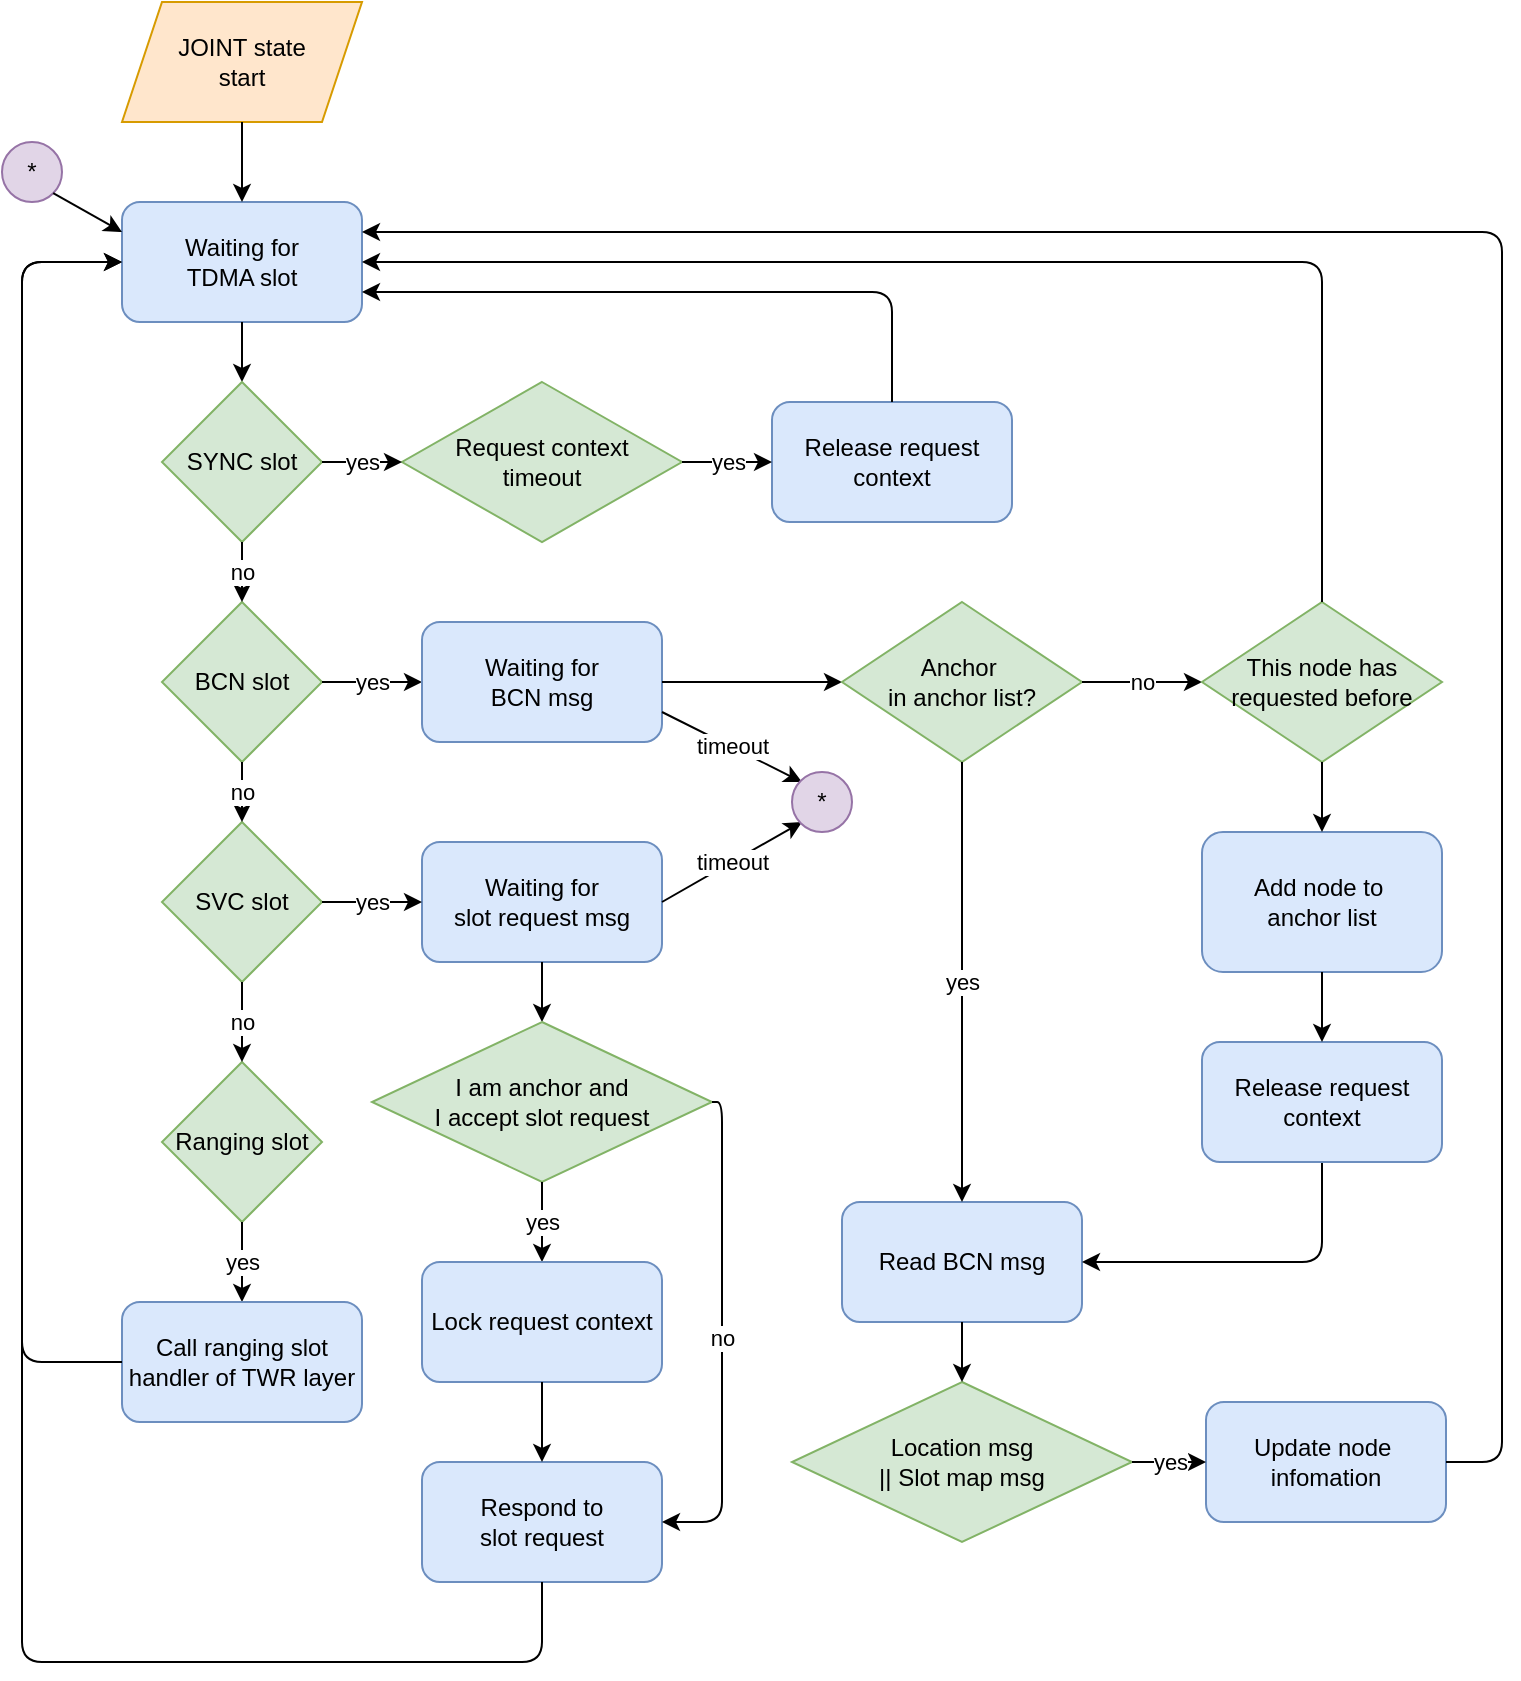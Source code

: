 <mxfile version="13.9.9" type="device"><diagram id="BiKHHpTQRsDdENGmNWwI" name="Page-1"><mxGraphModel dx="1594" dy="1002" grid="1" gridSize="10" guides="1" tooltips="1" connect="1" arrows="1" fold="1" page="1" pageScale="1" pageWidth="850" pageHeight="1100" math="0" shadow="0"><root><mxCell id="0"/><mxCell id="1" parent="0"/><mxCell id="9ycXTJrdgcdwcRAIOsYs-1" value="BCN slot" style="rhombus;whiteSpace=wrap;html=1;fillColor=#d5e8d4;strokeColor=#82b366;" vertex="1" parent="1"><mxGeometry x="120" y="340" width="80" height="80" as="geometry"/></mxCell><mxCell id="9ycXTJrdgcdwcRAIOsYs-2" value="Waiting for&lt;br&gt;TDMA slot" style="rounded=1;whiteSpace=wrap;html=1;fillColor=#dae8fc;strokeColor=#6c8ebf;" vertex="1" parent="1"><mxGeometry x="100" y="140" width="120" height="60" as="geometry"/></mxCell><mxCell id="9ycXTJrdgcdwcRAIOsYs-3" value="SVC slot" style="rhombus;whiteSpace=wrap;html=1;fillColor=#d5e8d4;strokeColor=#82b366;" vertex="1" parent="1"><mxGeometry x="120" y="450" width="80" height="80" as="geometry"/></mxCell><mxCell id="9ycXTJrdgcdwcRAIOsYs-4" value="Ranging slot" style="rhombus;whiteSpace=wrap;html=1;fillColor=#d5e8d4;strokeColor=#82b366;" vertex="1" parent="1"><mxGeometry x="120" y="570" width="80" height="80" as="geometry"/></mxCell><mxCell id="9ycXTJrdgcdwcRAIOsYs-5" value="" style="endArrow=classic;html=1;exitX=0.5;exitY=1;exitDx=0;exitDy=0;entryX=0.5;entryY=0;entryDx=0;entryDy=0;" edge="1" parent="1" source="9ycXTJrdgcdwcRAIOsYs-2" target="9ycXTJrdgcdwcRAIOsYs-55"><mxGeometry width="50" height="50" relative="1" as="geometry"><mxPoint x="240" y="410" as="sourcePoint"/><mxPoint x="290" y="360" as="targetPoint"/></mxGeometry></mxCell><mxCell id="9ycXTJrdgcdwcRAIOsYs-6" value="no" style="endArrow=classic;html=1;exitX=0.5;exitY=1;exitDx=0;exitDy=0;" edge="1" parent="1" source="9ycXTJrdgcdwcRAIOsYs-1" target="9ycXTJrdgcdwcRAIOsYs-3"><mxGeometry width="50" height="50" relative="1" as="geometry"><mxPoint x="240" y="500" as="sourcePoint"/><mxPoint x="290" y="450" as="targetPoint"/></mxGeometry></mxCell><mxCell id="9ycXTJrdgcdwcRAIOsYs-7" value="no" style="endArrow=classic;html=1;exitX=0.5;exitY=1;exitDx=0;exitDy=0;entryX=0.5;entryY=0;entryDx=0;entryDy=0;" edge="1" parent="1" source="9ycXTJrdgcdwcRAIOsYs-3" target="9ycXTJrdgcdwcRAIOsYs-4"><mxGeometry width="50" height="50" relative="1" as="geometry"><mxPoint x="170" y="420" as="sourcePoint"/><mxPoint x="170" y="460" as="targetPoint"/></mxGeometry></mxCell><mxCell id="9ycXTJrdgcdwcRAIOsYs-8" value="yes" style="endArrow=classic;html=1;exitX=0.5;exitY=1;exitDx=0;exitDy=0;entryX=0.5;entryY=0;entryDx=0;entryDy=0;" edge="1" parent="1" source="9ycXTJrdgcdwcRAIOsYs-4" target="9ycXTJrdgcdwcRAIOsYs-39"><mxGeometry width="50" height="50" relative="1" as="geometry"><mxPoint x="130" y="500" as="sourcePoint"/><mxPoint x="100.0" y="260" as="targetPoint"/><Array as="points"><mxPoint x="160" y="660"/><mxPoint x="160" y="670"/></Array></mxGeometry></mxCell><mxCell id="9ycXTJrdgcdwcRAIOsYs-9" value="yes" style="endArrow=classic;html=1;exitX=1;exitY=0.5;exitDx=0;exitDy=0;entryX=0;entryY=0.5;entryDx=0;entryDy=0;" edge="1" parent="1" source="9ycXTJrdgcdwcRAIOsYs-1" target="9ycXTJrdgcdwcRAIOsYs-10"><mxGeometry width="50" height="50" relative="1" as="geometry"><mxPoint x="350" y="440" as="sourcePoint"/><mxPoint x="290" y="370" as="targetPoint"/></mxGeometry></mxCell><mxCell id="9ycXTJrdgcdwcRAIOsYs-10" value="Waiting for&lt;br&gt;BCN msg" style="rounded=1;whiteSpace=wrap;html=1;fillColor=#dae8fc;strokeColor=#6c8ebf;" vertex="1" parent="1"><mxGeometry x="250" y="350" width="120" height="60" as="geometry"/></mxCell><mxCell id="9ycXTJrdgcdwcRAIOsYs-12" value="" style="endArrow=classic;html=1;exitX=1;exitY=0.5;exitDx=0;exitDy=0;entryX=0;entryY=0.5;entryDx=0;entryDy=0;" edge="1" parent="1" source="9ycXTJrdgcdwcRAIOsYs-10" target="9ycXTJrdgcdwcRAIOsYs-13"><mxGeometry width="50" height="50" relative="1" as="geometry"><mxPoint x="400" y="370" as="sourcePoint"/><mxPoint x="520" y="370" as="targetPoint"/></mxGeometry></mxCell><mxCell id="9ycXTJrdgcdwcRAIOsYs-13" value="Anchor&amp;nbsp;&lt;br&gt;in anchor list?" style="rhombus;whiteSpace=wrap;html=1;fillColor=#d5e8d4;strokeColor=#82b366;" vertex="1" parent="1"><mxGeometry x="460" y="340" width="120" height="80" as="geometry"/></mxCell><mxCell id="9ycXTJrdgcdwcRAIOsYs-14" value="no" style="endArrow=classic;html=1;exitX=1;exitY=0.5;exitDx=0;exitDy=0;entryX=0;entryY=0.5;entryDx=0;entryDy=0;" edge="1" parent="1" source="9ycXTJrdgcdwcRAIOsYs-13" target="9ycXTJrdgcdwcRAIOsYs-49"><mxGeometry width="50" height="50" relative="1" as="geometry"><mxPoint x="570" y="430" as="sourcePoint"/><mxPoint x="640" y="370" as="targetPoint"/></mxGeometry></mxCell><mxCell id="9ycXTJrdgcdwcRAIOsYs-15" value="Read BCN msg" style="rounded=1;whiteSpace=wrap;html=1;fillColor=#dae8fc;strokeColor=#6c8ebf;" vertex="1" parent="1"><mxGeometry x="460" y="640" width="120" height="60" as="geometry"/></mxCell><mxCell id="9ycXTJrdgcdwcRAIOsYs-16" value="yes" style="endArrow=classic;html=1;exitX=0.5;exitY=1;exitDx=0;exitDy=0;entryX=0.5;entryY=0;entryDx=0;entryDy=0;" edge="1" parent="1" source="9ycXTJrdgcdwcRAIOsYs-13" target="9ycXTJrdgcdwcRAIOsYs-15"><mxGeometry width="50" height="50" relative="1" as="geometry"><mxPoint x="630" y="540" as="sourcePoint"/><mxPoint x="680" y="490" as="targetPoint"/><Array as="points"/></mxGeometry></mxCell><mxCell id="9ycXTJrdgcdwcRAIOsYs-17" value="" style="endArrow=classic;html=1;exitX=0.5;exitY=1;exitDx=0;exitDy=0;entryX=1;entryY=0.5;entryDx=0;entryDy=0;" edge="1" parent="1" source="9ycXTJrdgcdwcRAIOsYs-53" target="9ycXTJrdgcdwcRAIOsYs-15"><mxGeometry width="50" height="50" relative="1" as="geometry"><mxPoint x="680" y="400" as="sourcePoint"/><mxPoint x="680" y="490" as="targetPoint"/><Array as="points"><mxPoint x="700" y="670"/></Array></mxGeometry></mxCell><mxCell id="9ycXTJrdgcdwcRAIOsYs-18" value="Location&amp;nbsp;msg&lt;br&gt;|| Slot map msg" style="rhombus;whiteSpace=wrap;html=1;fillColor=#d5e8d4;strokeColor=#82b366;" vertex="1" parent="1"><mxGeometry x="435" y="730" width="170" height="80" as="geometry"/></mxCell><mxCell id="9ycXTJrdgcdwcRAIOsYs-19" value="" style="endArrow=classic;html=1;exitX=0.5;exitY=1;exitDx=0;exitDy=0;entryX=0.5;entryY=0;entryDx=0;entryDy=0;" edge="1" parent="1" source="9ycXTJrdgcdwcRAIOsYs-15" target="9ycXTJrdgcdwcRAIOsYs-18"><mxGeometry width="50" height="50" relative="1" as="geometry"><mxPoint x="730" y="780" as="sourcePoint"/><mxPoint x="780" y="730" as="targetPoint"/></mxGeometry></mxCell><mxCell id="9ycXTJrdgcdwcRAIOsYs-20" value="Update node&amp;nbsp;&lt;br&gt;infomation" style="rounded=1;whiteSpace=wrap;html=1;fillColor=#dae8fc;strokeColor=#6c8ebf;" vertex="1" parent="1"><mxGeometry x="642" y="740" width="120" height="60" as="geometry"/></mxCell><mxCell id="9ycXTJrdgcdwcRAIOsYs-21" value="yes" style="endArrow=classic;html=1;entryX=0;entryY=0.5;entryDx=0;entryDy=0;exitX=1;exitY=0.5;exitDx=0;exitDy=0;" edge="1" parent="1" source="9ycXTJrdgcdwcRAIOsYs-18" target="9ycXTJrdgcdwcRAIOsYs-20"><mxGeometry width="50" height="50" relative="1" as="geometry"><mxPoint x="557" y="800" as="sourcePoint"/><mxPoint x="757" y="730" as="targetPoint"/></mxGeometry></mxCell><mxCell id="9ycXTJrdgcdwcRAIOsYs-31" value="" style="endArrow=classic;html=1;exitX=1;exitY=0.5;exitDx=0;exitDy=0;entryX=1;entryY=0.25;entryDx=0;entryDy=0;" edge="1" parent="1" source="9ycXTJrdgcdwcRAIOsYs-20" target="9ycXTJrdgcdwcRAIOsYs-2"><mxGeometry width="50" height="50" relative="1" as="geometry"><mxPoint x="600" y="410" as="sourcePoint"/><mxPoint x="650" y="360" as="targetPoint"/><Array as="points"><mxPoint x="790" y="770"/><mxPoint x="790" y="155"/></Array></mxGeometry></mxCell><mxCell id="9ycXTJrdgcdwcRAIOsYs-32" value="&lt;span&gt;Add node to&amp;nbsp;&lt;/span&gt;&lt;br&gt;&lt;span&gt;anchor list&lt;/span&gt;" style="rounded=1;whiteSpace=wrap;html=1;fillColor=#dae8fc;strokeColor=#6c8ebf;" vertex="1" parent="1"><mxGeometry x="640" y="455" width="120" height="70" as="geometry"/></mxCell><mxCell id="9ycXTJrdgcdwcRAIOsYs-33" value="Waiting for&lt;br&gt;slot request msg" style="rounded=1;whiteSpace=wrap;html=1;fillColor=#dae8fc;strokeColor=#6c8ebf;" vertex="1" parent="1"><mxGeometry x="250" y="460" width="120" height="60" as="geometry"/></mxCell><mxCell id="9ycXTJrdgcdwcRAIOsYs-34" value="yes" style="endArrow=classic;html=1;exitX=1;exitY=0.5;exitDx=0;exitDy=0;entryX=0;entryY=0.5;entryDx=0;entryDy=0;" edge="1" parent="1" source="9ycXTJrdgcdwcRAIOsYs-3" target="9ycXTJrdgcdwcRAIOsYs-33"><mxGeometry width="50" height="50" relative="1" as="geometry"><mxPoint x="390" y="570" as="sourcePoint"/><mxPoint x="440" y="520" as="targetPoint"/></mxGeometry></mxCell><mxCell id="9ycXTJrdgcdwcRAIOsYs-36" value="JOINT state&lt;br&gt;start" style="shape=parallelogram;perimeter=parallelogramPerimeter;whiteSpace=wrap;html=1;fixedSize=1;fillColor=#ffe6cc;strokeColor=#d79b00;" vertex="1" parent="1"><mxGeometry x="100" y="40" width="120" height="60" as="geometry"/></mxCell><mxCell id="9ycXTJrdgcdwcRAIOsYs-37" value="" style="endArrow=classic;html=1;exitX=0.5;exitY=1;exitDx=0;exitDy=0;entryX=0.5;entryY=0;entryDx=0;entryDy=0;" edge="1" parent="1" source="9ycXTJrdgcdwcRAIOsYs-36" target="9ycXTJrdgcdwcRAIOsYs-2"><mxGeometry width="50" height="50" relative="1" as="geometry"><mxPoint x="205" y="230" as="sourcePoint"/><mxPoint x="255" y="180" as="targetPoint"/></mxGeometry></mxCell><mxCell id="9ycXTJrdgcdwcRAIOsYs-39" value="Call ranging slot handler of TWR layer" style="rounded=1;whiteSpace=wrap;html=1;fillColor=#dae8fc;strokeColor=#6c8ebf;" vertex="1" parent="1"><mxGeometry x="100.0" y="690" width="120" height="60" as="geometry"/></mxCell><mxCell id="9ycXTJrdgcdwcRAIOsYs-40" value="" style="endArrow=classic;html=1;exitX=0;exitY=0.5;exitDx=0;exitDy=0;entryX=0;entryY=0.5;entryDx=0;entryDy=0;" edge="1" parent="1" source="9ycXTJrdgcdwcRAIOsYs-39" target="9ycXTJrdgcdwcRAIOsYs-2"><mxGeometry width="50" height="50" relative="1" as="geometry"><mxPoint x="170" y="520" as="sourcePoint"/><mxPoint x="220" y="470" as="targetPoint"/><Array as="points"><mxPoint x="50" y="720"/><mxPoint x="50" y="170"/></Array></mxGeometry></mxCell><mxCell id="9ycXTJrdgcdwcRAIOsYs-41" value="Respond to&lt;br&gt;slot request" style="rounded=1;whiteSpace=wrap;html=1;fillColor=#dae8fc;strokeColor=#6c8ebf;" vertex="1" parent="1"><mxGeometry x="250" y="770" width="120" height="60" as="geometry"/></mxCell><mxCell id="9ycXTJrdgcdwcRAIOsYs-42" value="" style="endArrow=classic;html=1;exitX=0.5;exitY=1;exitDx=0;exitDy=0;entryX=0.5;entryY=0;entryDx=0;entryDy=0;" edge="1" parent="1" source="9ycXTJrdgcdwcRAIOsYs-33" target="9ycXTJrdgcdwcRAIOsYs-44"><mxGeometry width="50" height="50" relative="1" as="geometry"><mxPoint x="250" y="530" as="sourcePoint"/><mxPoint x="300" y="570" as="targetPoint"/></mxGeometry></mxCell><mxCell id="9ycXTJrdgcdwcRAIOsYs-43" value="" style="endArrow=classic;html=1;exitX=0.5;exitY=1;exitDx=0;exitDy=0;entryX=0;entryY=0.5;entryDx=0;entryDy=0;" edge="1" parent="1" source="9ycXTJrdgcdwcRAIOsYs-41" target="9ycXTJrdgcdwcRAIOsYs-2"><mxGeometry width="50" height="50" relative="1" as="geometry"><mxPoint x="250" y="440" as="sourcePoint"/><mxPoint x="300" y="390" as="targetPoint"/><Array as="points"><mxPoint x="310" y="870"/><mxPoint x="50" y="870"/><mxPoint x="50" y="170"/></Array></mxGeometry></mxCell><mxCell id="9ycXTJrdgcdwcRAIOsYs-44" value="I am anchor and&lt;br&gt;I accept slot request" style="rhombus;whiteSpace=wrap;html=1;fillColor=#d5e8d4;strokeColor=#82b366;" vertex="1" parent="1"><mxGeometry x="225" y="550" width="170" height="80" as="geometry"/></mxCell><mxCell id="9ycXTJrdgcdwcRAIOsYs-45" value="yes" style="endArrow=classic;html=1;exitX=0.5;exitY=1;exitDx=0;exitDy=0;" edge="1" parent="1" source="9ycXTJrdgcdwcRAIOsYs-44" target="9ycXTJrdgcdwcRAIOsYs-46"><mxGeometry width="50" height="50" relative="1" as="geometry"><mxPoint x="300" y="700" as="sourcePoint"/><mxPoint x="350" y="650" as="targetPoint"/></mxGeometry></mxCell><mxCell id="9ycXTJrdgcdwcRAIOsYs-46" value="Lock request context" style="rounded=1;whiteSpace=wrap;html=1;fillColor=#dae8fc;strokeColor=#6c8ebf;" vertex="1" parent="1"><mxGeometry x="250" y="670" width="120" height="60" as="geometry"/></mxCell><mxCell id="9ycXTJrdgcdwcRAIOsYs-47" value="" style="endArrow=classic;html=1;exitX=0.5;exitY=1;exitDx=0;exitDy=0;" edge="1" parent="1" source="9ycXTJrdgcdwcRAIOsYs-46" target="9ycXTJrdgcdwcRAIOsYs-41"><mxGeometry width="50" height="50" relative="1" as="geometry"><mxPoint x="270" y="840" as="sourcePoint"/><mxPoint x="320" y="790" as="targetPoint"/></mxGeometry></mxCell><mxCell id="9ycXTJrdgcdwcRAIOsYs-48" value="no" style="endArrow=classic;html=1;exitX=1;exitY=0.5;exitDx=0;exitDy=0;entryX=1;entryY=0.5;entryDx=0;entryDy=0;" edge="1" parent="1" source="9ycXTJrdgcdwcRAIOsYs-44" target="9ycXTJrdgcdwcRAIOsYs-41"><mxGeometry width="50" height="50" relative="1" as="geometry"><mxPoint x="200" y="730" as="sourcePoint"/><mxPoint x="250" y="680" as="targetPoint"/><Array as="points"><mxPoint x="400" y="590"/><mxPoint x="400" y="800"/></Array></mxGeometry></mxCell><mxCell id="9ycXTJrdgcdwcRAIOsYs-49" value="This node has&lt;br&gt;requested before" style="rhombus;whiteSpace=wrap;html=1;fillColor=#d5e8d4;strokeColor=#82b366;" vertex="1" parent="1"><mxGeometry x="640" y="340" width="120" height="80" as="geometry"/></mxCell><mxCell id="9ycXTJrdgcdwcRAIOsYs-51" value="" style="endArrow=classic;html=1;exitX=0.5;exitY=1;exitDx=0;exitDy=0;entryX=0.5;entryY=0;entryDx=0;entryDy=0;" edge="1" parent="1" source="9ycXTJrdgcdwcRAIOsYs-49" target="9ycXTJrdgcdwcRAIOsYs-32"><mxGeometry width="50" height="50" relative="1" as="geometry"><mxPoint x="330" y="510" as="sourcePoint"/><mxPoint x="380" y="460" as="targetPoint"/></mxGeometry></mxCell><mxCell id="9ycXTJrdgcdwcRAIOsYs-52" value="" style="endArrow=classic;html=1;exitX=0.5;exitY=0;exitDx=0;exitDy=0;" edge="1" parent="1" source="9ycXTJrdgcdwcRAIOsYs-49"><mxGeometry width="50" height="50" relative="1" as="geometry"><mxPoint x="440" y="410" as="sourcePoint"/><mxPoint x="220" y="170" as="targetPoint"/><Array as="points"><mxPoint x="700" y="170"/></Array></mxGeometry></mxCell><mxCell id="9ycXTJrdgcdwcRAIOsYs-53" value="Release request context" style="rounded=1;whiteSpace=wrap;html=1;fillColor=#dae8fc;strokeColor=#6c8ebf;" vertex="1" parent="1"><mxGeometry x="640" y="560" width="120" height="60" as="geometry"/></mxCell><mxCell id="9ycXTJrdgcdwcRAIOsYs-54" value="" style="endArrow=classic;html=1;exitX=0.5;exitY=1;exitDx=0;exitDy=0;" edge="1" parent="1" source="9ycXTJrdgcdwcRAIOsYs-32" target="9ycXTJrdgcdwcRAIOsYs-53"><mxGeometry width="50" height="50" relative="1" as="geometry"><mxPoint x="430" y="500" as="sourcePoint"/><mxPoint x="480" y="450" as="targetPoint"/></mxGeometry></mxCell><mxCell id="9ycXTJrdgcdwcRAIOsYs-55" value="SYNC slot" style="rhombus;whiteSpace=wrap;html=1;fillColor=#d5e8d4;strokeColor=#82b366;" vertex="1" parent="1"><mxGeometry x="120" y="230" width="80" height="80" as="geometry"/></mxCell><mxCell id="9ycXTJrdgcdwcRAIOsYs-56" value="no" style="endArrow=classic;html=1;exitX=0.5;exitY=1;exitDx=0;exitDy=0;" edge="1" parent="1" source="9ycXTJrdgcdwcRAIOsYs-55" target="9ycXTJrdgcdwcRAIOsYs-1"><mxGeometry width="50" height="50" relative="1" as="geometry"><mxPoint x="270" y="450" as="sourcePoint"/><mxPoint x="320" y="400" as="targetPoint"/></mxGeometry></mxCell><mxCell id="9ycXTJrdgcdwcRAIOsYs-57" value="Request context &lt;br&gt;timeout" style="rhombus;whiteSpace=wrap;html=1;fillColor=#d5e8d4;strokeColor=#82b366;" vertex="1" parent="1"><mxGeometry x="240" y="230" width="140" height="80" as="geometry"/></mxCell><mxCell id="9ycXTJrdgcdwcRAIOsYs-58" value="yes" style="endArrow=classic;html=1;exitX=1;exitY=0.5;exitDx=0;exitDy=0;entryX=0;entryY=0.5;entryDx=0;entryDy=0;" edge="1" parent="1" source="9ycXTJrdgcdwcRAIOsYs-55" target="9ycXTJrdgcdwcRAIOsYs-57"><mxGeometry width="50" height="50" relative="1" as="geometry"><mxPoint x="260" y="340" as="sourcePoint"/><mxPoint x="310" y="290" as="targetPoint"/></mxGeometry></mxCell><mxCell id="9ycXTJrdgcdwcRAIOsYs-59" value="Release request context" style="rounded=1;whiteSpace=wrap;html=1;fillColor=#dae8fc;strokeColor=#6c8ebf;" vertex="1" parent="1"><mxGeometry x="425" y="240" width="120" height="60" as="geometry"/></mxCell><mxCell id="9ycXTJrdgcdwcRAIOsYs-60" value="yes" style="endArrow=classic;html=1;exitX=1;exitY=0.5;exitDx=0;exitDy=0;entryX=0;entryY=0.5;entryDx=0;entryDy=0;" edge="1" parent="1" source="9ycXTJrdgcdwcRAIOsYs-57" target="9ycXTJrdgcdwcRAIOsYs-59"><mxGeometry width="50" height="50" relative="1" as="geometry"><mxPoint x="370" y="360" as="sourcePoint"/><mxPoint x="420" y="310" as="targetPoint"/></mxGeometry></mxCell><mxCell id="9ycXTJrdgcdwcRAIOsYs-61" value="" style="endArrow=classic;html=1;exitX=0.5;exitY=0;exitDx=0;exitDy=0;entryX=1;entryY=0.75;entryDx=0;entryDy=0;" edge="1" parent="1" source="9ycXTJrdgcdwcRAIOsYs-59" target="9ycXTJrdgcdwcRAIOsYs-2"><mxGeometry width="50" height="50" relative="1" as="geometry"><mxPoint x="370" y="360" as="sourcePoint"/><mxPoint x="420" y="310" as="targetPoint"/><Array as="points"><mxPoint x="485" y="185"/></Array></mxGeometry></mxCell><mxCell id="9ycXTJrdgcdwcRAIOsYs-62" value="timeout" style="endArrow=classic;html=1;exitX=1;exitY=0.75;exitDx=0;exitDy=0;" edge="1" parent="1" source="9ycXTJrdgcdwcRAIOsYs-10"><mxGeometry width="50" height="50" relative="1" as="geometry"><mxPoint x="270" y="440" as="sourcePoint"/><mxPoint x="440" y="430" as="targetPoint"/></mxGeometry></mxCell><mxCell id="9ycXTJrdgcdwcRAIOsYs-63" value="timeout" style="endArrow=classic;html=1;exitX=1;exitY=0.5;exitDx=0;exitDy=0;" edge="1" parent="1" source="9ycXTJrdgcdwcRAIOsYs-33"><mxGeometry width="50" height="50" relative="1" as="geometry"><mxPoint x="270" y="440" as="sourcePoint"/><mxPoint x="440" y="450" as="targetPoint"/></mxGeometry></mxCell><mxCell id="9ycXTJrdgcdwcRAIOsYs-65" value="*" style="ellipse;whiteSpace=wrap;html=1;aspect=fixed;fillColor=#e1d5e7;strokeColor=#9673a6;" vertex="1" parent="1"><mxGeometry x="435" y="425" width="30" height="30" as="geometry"/></mxCell><mxCell id="9ycXTJrdgcdwcRAIOsYs-66" value="*" style="ellipse;whiteSpace=wrap;html=1;aspect=fixed;fillColor=#e1d5e7;strokeColor=#9673a6;" vertex="1" parent="1"><mxGeometry x="40" y="110" width="30" height="30" as="geometry"/></mxCell><mxCell id="9ycXTJrdgcdwcRAIOsYs-67" value="" style="endArrow=classic;html=1;exitX=1;exitY=1;exitDx=0;exitDy=0;entryX=0;entryY=0.25;entryDx=0;entryDy=0;" edge="1" parent="1" source="9ycXTJrdgcdwcRAIOsYs-66" target="9ycXTJrdgcdwcRAIOsYs-2"><mxGeometry width="50" height="50" relative="1" as="geometry"><mxPoint x="250" y="360" as="sourcePoint"/><mxPoint x="300" y="310" as="targetPoint"/></mxGeometry></mxCell></root></mxGraphModel></diagram></mxfile>